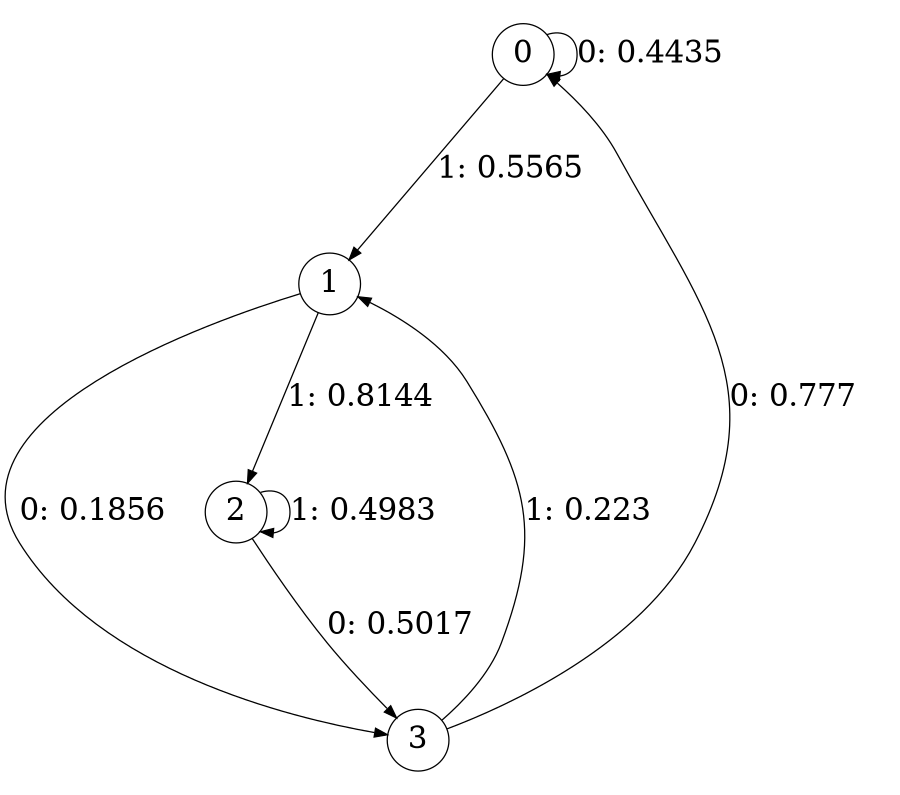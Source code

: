 digraph "ch33randomL2" {
size = "6,8.5";
ratio = "fill";
node [shape = circle];
node [fontsize = 24];
edge [fontsize = 24];
0 -> 0 [label = "0: 0.4435   "];
0 -> 1 [label = "1: 0.5565   "];
1 -> 3 [label = "0: 0.1856   "];
1 -> 2 [label = "1: 0.8144   "];
2 -> 3 [label = "0: 0.5017   "];
2 -> 2 [label = "1: 0.4983   "];
3 -> 0 [label = "0: 0.777    "];
3 -> 1 [label = "1: 0.223    "];
}
